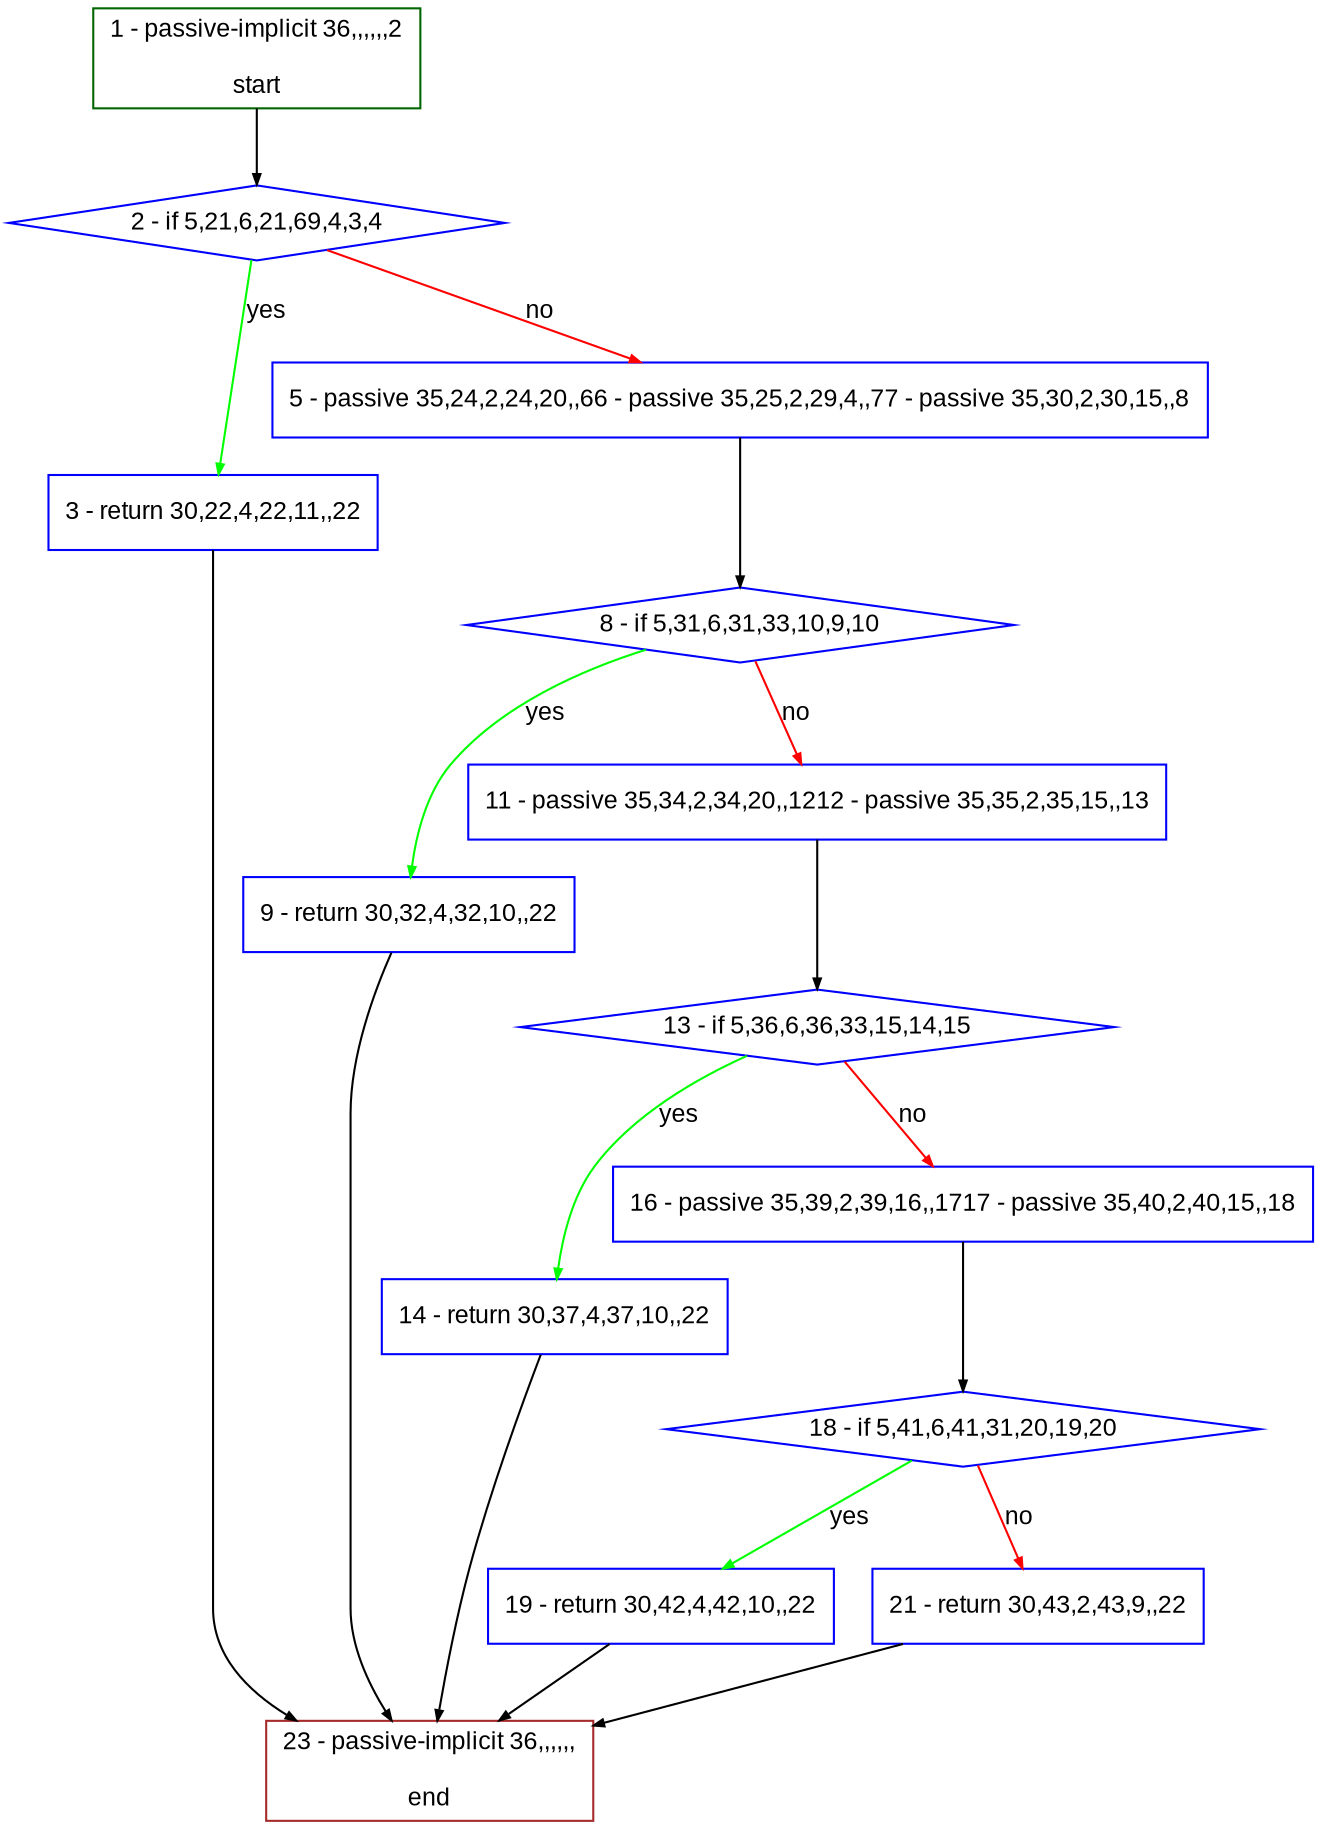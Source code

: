 digraph "" {
  graph [bgcolor="white", fillcolor="#FFFFCC", pack="true", packmode="clust", fontname="Arial", label="", fontsize="12", compound="true", style="rounded,filled"];
  node [node_initialized="no", fillcolor="white", fontname="Arial", label="", color="grey", fontsize="12", fixedsize="false", compound="true", shape="rectangle", style="filled"];
  edge [arrowtail="none", lhead="", fontcolor="black", fontname="Arial", label="", color="black", fontsize="12", arrowhead="normal", arrowsize="0.5", compound="true", ltail="", dir="forward"];
  __N1 [fillcolor="#ffffff", label="2 - if 5,21,6,21,69,4,3,4", color="#0000ff", shape="diamond", style="filled"];
  __N2 [fillcolor="#ffffff", label="1 - passive-implicit 36,,,,,,2\n\nstart", color="#006400", shape="box", style="filled"];
  __N3 [fillcolor="#ffffff", label="3 - return 30,22,4,22,11,,22", color="#0000ff", shape="box", style="filled"];
  __N4 [fillcolor="#ffffff", label="5 - passive 35,24,2,24,20,,66 - passive 35,25,2,29,4,,77 - passive 35,30,2,30,15,,8", color="#0000ff", shape="box", style="filled"];
  __N5 [fillcolor="#ffffff", label="23 - passive-implicit 36,,,,,,\n\nend", color="#a52a2a", shape="box", style="filled"];
  __N6 [fillcolor="#ffffff", label="8 - if 5,31,6,31,33,10,9,10", color="#0000ff", shape="diamond", style="filled"];
  __N7 [fillcolor="#ffffff", label="9 - return 30,32,4,32,10,,22", color="#0000ff", shape="box", style="filled"];
  __N8 [fillcolor="#ffffff", label="11 - passive 35,34,2,34,20,,1212 - passive 35,35,2,35,15,,13", color="#0000ff", shape="box", style="filled"];
  __N9 [fillcolor="#ffffff", label="13 - if 5,36,6,36,33,15,14,15", color="#0000ff", shape="diamond", style="filled"];
  __N10 [fillcolor="#ffffff", label="14 - return 30,37,4,37,10,,22", color="#0000ff", shape="box", style="filled"];
  __N11 [fillcolor="#ffffff", label="16 - passive 35,39,2,39,16,,1717 - passive 35,40,2,40,15,,18", color="#0000ff", shape="box", style="filled"];
  __N12 [fillcolor="#ffffff", label="18 - if 5,41,6,41,31,20,19,20", color="#0000ff", shape="diamond", style="filled"];
  __N13 [fillcolor="#ffffff", label="19 - return 30,42,4,42,10,,22", color="#0000ff", shape="box", style="filled"];
  __N14 [fillcolor="#ffffff", label="21 - return 30,43,2,43,9,,22", color="#0000ff", shape="box", style="filled"];
  __N2 -> __N1 [arrowtail="none", color="#000000", label="", arrowhead="normal", dir="forward"];
  __N1 -> __N3 [arrowtail="none", color="#00ff00", label="yes", arrowhead="normal", dir="forward"];
  __N1 -> __N4 [arrowtail="none", color="#ff0000", label="no", arrowhead="normal", dir="forward"];
  __N3 -> __N5 [arrowtail="none", color="#000000", label="", arrowhead="normal", dir="forward"];
  __N4 -> __N6 [arrowtail="none", color="#000000", label="", arrowhead="normal", dir="forward"];
  __N6 -> __N7 [arrowtail="none", color="#00ff00", label="yes", arrowhead="normal", dir="forward"];
  __N6 -> __N8 [arrowtail="none", color="#ff0000", label="no", arrowhead="normal", dir="forward"];
  __N7 -> __N5 [arrowtail="none", color="#000000", label="", arrowhead="normal", dir="forward"];
  __N8 -> __N9 [arrowtail="none", color="#000000", label="", arrowhead="normal", dir="forward"];
  __N9 -> __N10 [arrowtail="none", color="#00ff00", label="yes", arrowhead="normal", dir="forward"];
  __N9 -> __N11 [arrowtail="none", color="#ff0000", label="no", arrowhead="normal", dir="forward"];
  __N10 -> __N5 [arrowtail="none", color="#000000", label="", arrowhead="normal", dir="forward"];
  __N11 -> __N12 [arrowtail="none", color="#000000", label="", arrowhead="normal", dir="forward"];
  __N12 -> __N13 [arrowtail="none", color="#00ff00", label="yes", arrowhead="normal", dir="forward"];
  __N12 -> __N14 [arrowtail="none", color="#ff0000", label="no", arrowhead="normal", dir="forward"];
  __N13 -> __N5 [arrowtail="none", color="#000000", label="", arrowhead="normal", dir="forward"];
  __N14 -> __N5 [arrowtail="none", color="#000000", label="", arrowhead="normal", dir="forward"];
}
